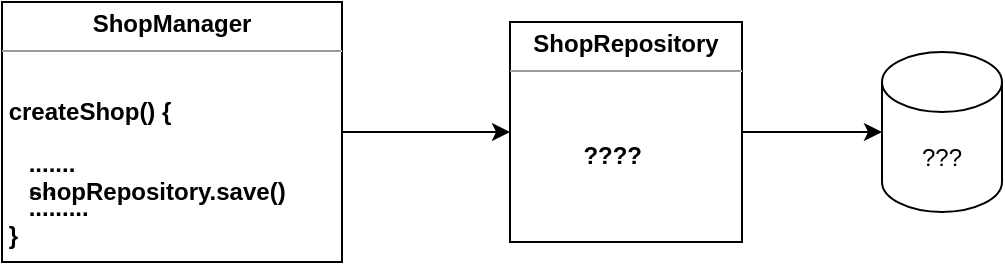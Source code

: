 <mxfile version="21.6.5" type="device">
  <diagram name="Page-1" id="yQEgt2dpoMMlqGu35dKT">
    <mxGraphModel dx="954" dy="619" grid="1" gridSize="10" guides="1" tooltips="1" connect="1" arrows="1" fold="1" page="1" pageScale="1" pageWidth="827" pageHeight="1169" math="0" shadow="0">
      <root>
        <mxCell id="0" />
        <mxCell id="1" parent="0" />
        <mxCell id="pPtfyL7wq7KNKrm412T7-1" value="&lt;p style=&quot;margin:0px;margin-top:4px;text-align:center;&quot;&gt;&lt;b&gt;ShopManager&lt;/b&gt;&lt;/p&gt;&lt;hr size=&quot;1&quot;&gt;&amp;nbsp;&lt;div style=&quot;height:2px;&quot;&gt;&lt;b&gt;&amp;nbsp; &amp;nbsp; &amp;nbsp; &amp;nbsp; &amp;nbsp; &amp;nbsp;&lt;/b&gt;&lt;/div&gt;&lt;div style=&quot;height:2px;&quot;&gt;&lt;b&gt;&amp;nbsp;createShop() {&lt;/b&gt;&lt;/div&gt;&lt;div style=&quot;height:2px;&quot;&gt;&lt;b&gt;&amp;nbsp; &amp;nbsp; &amp;nbsp;&lt;/b&gt;&lt;/div&gt;&lt;div style=&quot;height:2px;&quot;&gt;&lt;b&gt;&amp;nbsp;&amp;nbsp;&lt;/b&gt;&lt;/div&gt;&lt;div style=&quot;height:2px;&quot;&gt;&lt;b&gt;&lt;br&gt;&lt;/b&gt;&lt;/div&gt;&lt;div style=&quot;height:2px;&quot;&gt;&lt;b&gt;&lt;br&gt;&lt;/b&gt;&lt;/div&gt;&lt;div style=&quot;height:2px;&quot;&gt;&lt;b&gt;&lt;br&gt;&lt;/b&gt;&lt;/div&gt;&lt;div style=&quot;height:2px;&quot;&gt;&lt;b&gt;&lt;br&gt;&lt;/b&gt;&lt;/div&gt;&lt;div style=&quot;height:2px;&quot;&gt;&lt;b&gt;&lt;br&gt;&lt;/b&gt;&lt;/div&gt;&lt;div style=&quot;height:2px;&quot;&gt;&lt;b&gt;&lt;br&gt;&lt;/b&gt;&lt;/div&gt;&lt;div style=&quot;height:2px;&quot;&gt;&lt;b&gt;&lt;br&gt;&lt;/b&gt;&lt;/div&gt;&lt;div style=&quot;height:2px;&quot;&gt;&lt;b&gt;&lt;br&gt;&lt;/b&gt;&lt;/div&gt;&lt;div style=&quot;height:2px;&quot;&gt;&lt;b&gt;&lt;br&gt;&lt;/b&gt;&lt;/div&gt;&lt;div style=&quot;height:2px;&quot;&gt;&lt;b&gt;&lt;br&gt;&lt;/b&gt;&lt;/div&gt;&lt;div style=&quot;height:2px;&quot;&gt;&lt;b&gt;&amp;nbsp; &amp;nbsp; .......&lt;/b&gt;&lt;/div&gt;&lt;div style=&quot;height:2px;&quot;&gt;&lt;b&gt;&lt;br&gt;&lt;/b&gt;&lt;/div&gt;&lt;div style=&quot;height:2px;&quot;&gt;&lt;b&gt;&lt;br&gt;&lt;/b&gt;&lt;/div&gt;&lt;div style=&quot;height:2px;&quot;&gt;&lt;b&gt;&lt;br&gt;&lt;/b&gt;&lt;/div&gt;&lt;div style=&quot;height:2px;&quot;&gt;&lt;b&gt;&lt;br&gt;&lt;/b&gt;&lt;/div&gt;&lt;div style=&quot;height:2px;&quot;&gt;&lt;b&gt;&lt;br&gt;&lt;/b&gt;&lt;/div&gt;&lt;div style=&quot;height:2px;&quot;&gt;&lt;b&gt;&amp;nbsp; &amp;nbsp; ....&lt;/b&gt;&lt;/div&gt;&lt;div style=&quot;height:2px;&quot;&gt;&lt;b&gt;&amp;nbsp; &amp;nbsp; shopRepository.save()&lt;/b&gt;&lt;/div&gt;&lt;div style=&quot;height:2px;&quot;&gt;&lt;b&gt;&lt;br&gt;&lt;/b&gt;&lt;/div&gt;&lt;div style=&quot;height:2px;&quot;&gt;&lt;b&gt;&lt;br&gt;&lt;/b&gt;&lt;/div&gt;&lt;div style=&quot;height:2px;&quot;&gt;&lt;b&gt;&lt;br&gt;&lt;/b&gt;&lt;/div&gt;&lt;div style=&quot;height:2px;&quot;&gt;&lt;b&gt;&amp;nbsp; &amp;nbsp; .........&lt;/b&gt;&lt;/div&gt;&lt;div style=&quot;height:2px;&quot;&gt;&lt;b&gt;&lt;br&gt;&lt;/b&gt;&lt;/div&gt;&lt;div style=&quot;height:2px;&quot;&gt;&lt;b&gt;&lt;br&gt;&lt;/b&gt;&lt;/div&gt;&lt;div style=&quot;height:2px;&quot;&gt;&lt;b&gt;&lt;br&gt;&lt;/b&gt;&lt;/div&gt;&lt;div style=&quot;height:2px;&quot;&gt;&lt;b&gt;&amp;nbsp;&lt;/b&gt;&lt;/div&gt;&lt;div style=&quot;height:2px;&quot;&gt;&lt;b&gt;&lt;br&gt;&lt;/b&gt;&lt;/div&gt;&lt;div style=&quot;height:2px;&quot;&gt;&lt;b&gt;&lt;br&gt;&lt;/b&gt;&lt;/div&gt;&lt;div style=&quot;height:2px;&quot;&gt;&lt;b&gt;&amp;nbsp;}&lt;/b&gt;&lt;/div&gt;" style="verticalAlign=top;align=left;overflow=fill;fontSize=12;fontFamily=Helvetica;html=1;whiteSpace=wrap;" vertex="1" parent="1">
          <mxGeometry x="160" y="150" width="170" height="130" as="geometry" />
        </mxCell>
        <mxCell id="pPtfyL7wq7KNKrm412T7-2" value="&lt;p style=&quot;margin:0px;margin-top:4px;text-align:center;&quot;&gt;&lt;b&gt;ShopRepository&lt;/b&gt;&lt;/p&gt;&lt;hr size=&quot;1&quot;&gt;&amp;nbsp;&lt;br&gt;&lt;br&gt;&lt;div style=&quot;height:2px;&quot;&gt;&lt;b&gt;&amp;nbsp; &amp;nbsp; &amp;nbsp; &amp;nbsp; &amp;nbsp; &amp;nbsp;&lt;/b&gt;&lt;b style=&quot;text-align: center; background-color: initial;&quot;&gt;????&lt;/b&gt;&lt;/div&gt;" style="verticalAlign=top;align=left;overflow=fill;fontSize=12;fontFamily=Helvetica;html=1;whiteSpace=wrap;" vertex="1" parent="1">
          <mxGeometry x="414" y="160" width="116" height="110" as="geometry" />
        </mxCell>
        <mxCell id="pPtfyL7wq7KNKrm412T7-3" value="" style="endArrow=classic;html=1;rounded=0;" edge="1" parent="1" source="pPtfyL7wq7KNKrm412T7-1" target="pPtfyL7wq7KNKrm412T7-2">
          <mxGeometry width="50" height="50" relative="1" as="geometry">
            <mxPoint x="320" y="400" as="sourcePoint" />
            <mxPoint x="370" y="350" as="targetPoint" />
          </mxGeometry>
        </mxCell>
        <mxCell id="pPtfyL7wq7KNKrm412T7-4" value="???" style="shape=cylinder3;whiteSpace=wrap;html=1;boundedLbl=1;backgroundOutline=1;size=15;" vertex="1" parent="1">
          <mxGeometry x="600" y="175" width="60" height="80" as="geometry" />
        </mxCell>
        <mxCell id="pPtfyL7wq7KNKrm412T7-5" value="" style="endArrow=classic;html=1;rounded=0;" edge="1" parent="1" source="pPtfyL7wq7KNKrm412T7-2" target="pPtfyL7wq7KNKrm412T7-4">
          <mxGeometry width="50" height="50" relative="1" as="geometry">
            <mxPoint x="340" y="225" as="sourcePoint" />
            <mxPoint x="424" y="225" as="targetPoint" />
          </mxGeometry>
        </mxCell>
      </root>
    </mxGraphModel>
  </diagram>
</mxfile>
